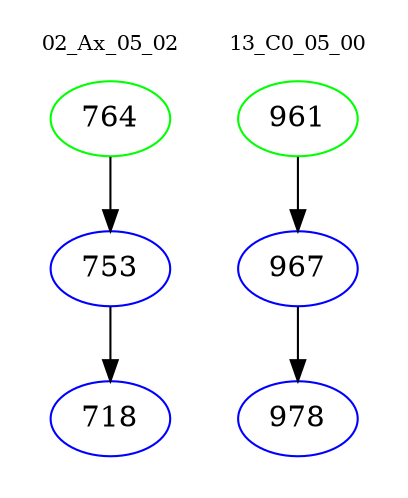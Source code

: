 digraph{
subgraph cluster_0 {
color = white
label = "02_Ax_05_02";
fontsize=10;
T0_764 [label="764", color="green"]
T0_764 -> T0_753 [color="black"]
T0_753 [label="753", color="blue"]
T0_753 -> T0_718 [color="black"]
T0_718 [label="718", color="blue"]
}
subgraph cluster_1 {
color = white
label = "13_C0_05_00";
fontsize=10;
T1_961 [label="961", color="green"]
T1_961 -> T1_967 [color="black"]
T1_967 [label="967", color="blue"]
T1_967 -> T1_978 [color="black"]
T1_978 [label="978", color="blue"]
}
}
